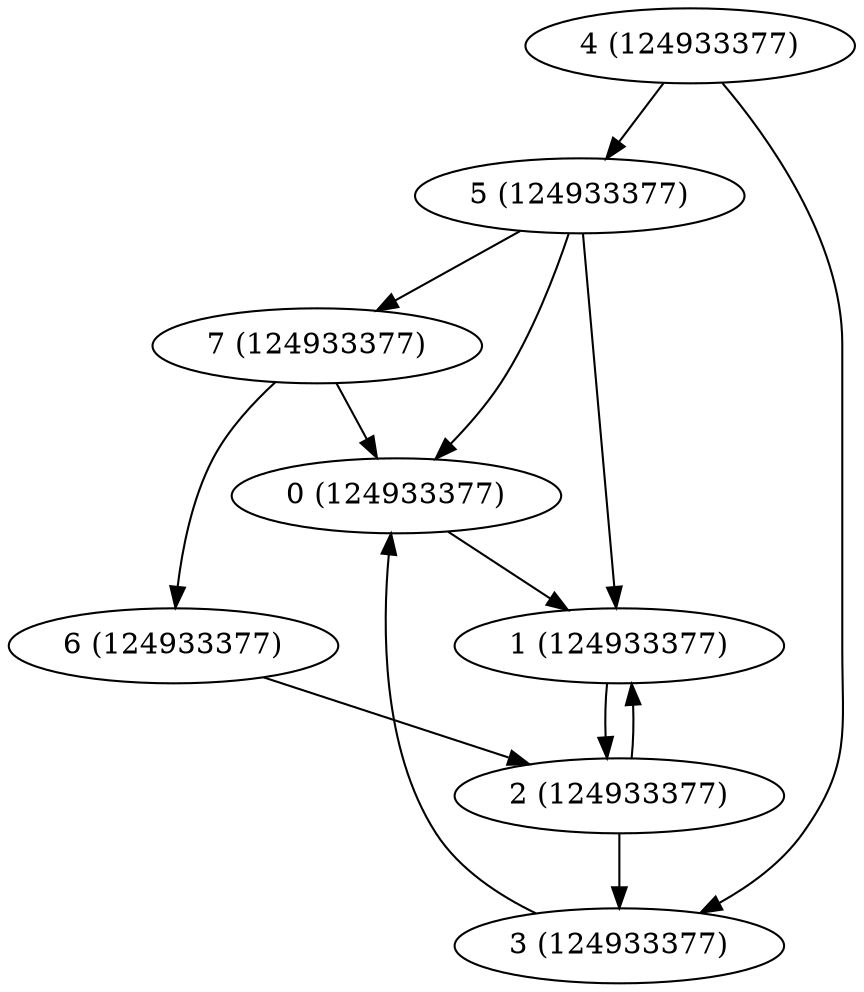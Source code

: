 digraph {
140669351893248[label="0 (124933377)"]
140669351893280[label="1 (124933377)"]
140669351893312[label="2 (124933377)"]
140669351893344[label="3 (124933377)"]
140669351893376[label="4 (124933377)"]
140669351893408[label="5 (124933377)"]
140669351893440[label="6 (124933377)"]
140669351893472[label="7 (124933377)"]
140669351893248->140669351893280
140669351893280->140669351893312
140669351893312->140669351893344
140669351893312->140669351893280
140669351893344->140669351893248
140669351893376->140669351893408
140669351893376->140669351893344
140669351893408->140669351893248
140669351893408->140669351893280
140669351893408->140669351893472
140669351893440->140669351893312
140669351893472->140669351893440
140669351893472->140669351893248
}
